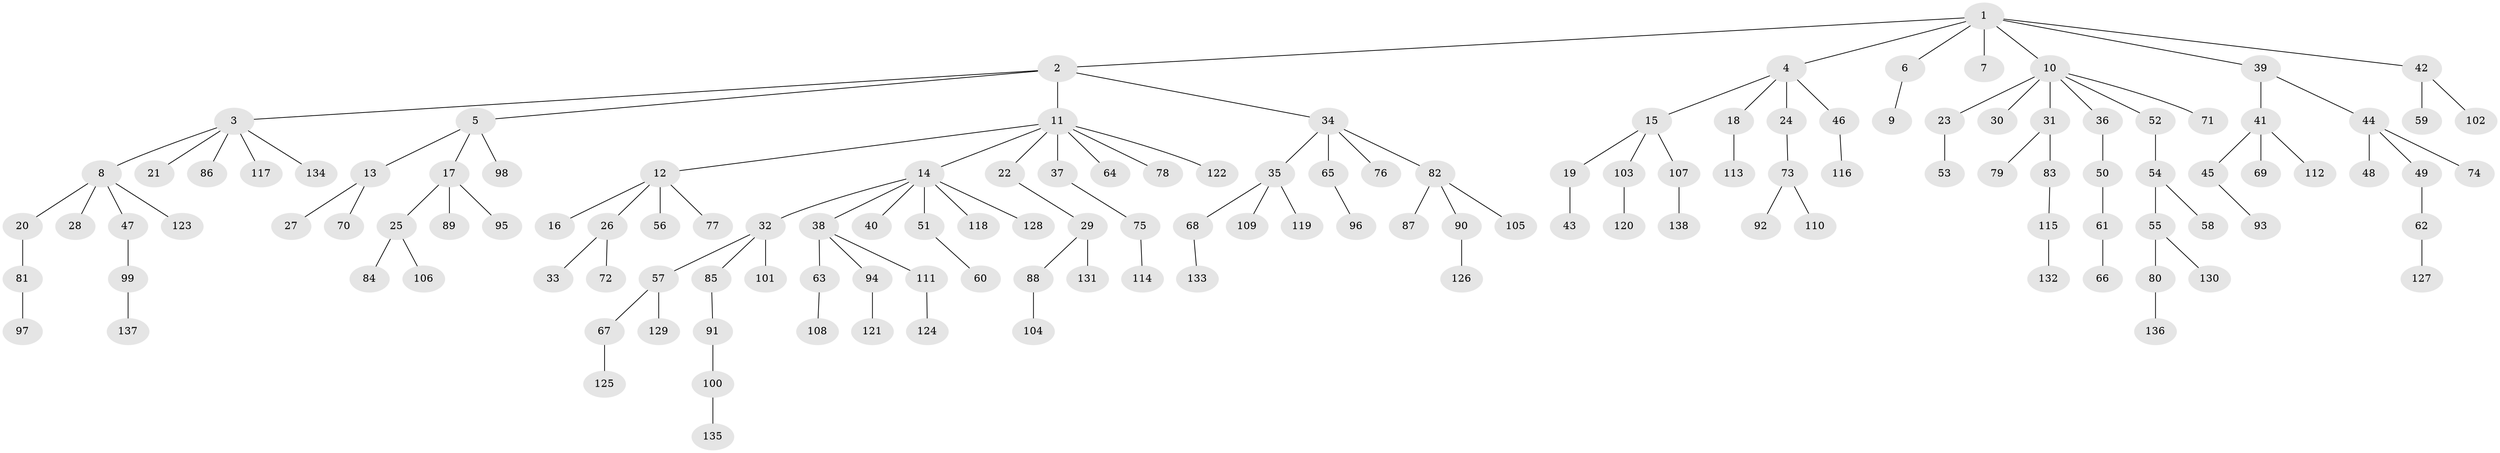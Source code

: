 // Generated by graph-tools (version 1.1) at 2025/11/02/27/25 16:11:27]
// undirected, 138 vertices, 137 edges
graph export_dot {
graph [start="1"]
  node [color=gray90,style=filled];
  1;
  2;
  3;
  4;
  5;
  6;
  7;
  8;
  9;
  10;
  11;
  12;
  13;
  14;
  15;
  16;
  17;
  18;
  19;
  20;
  21;
  22;
  23;
  24;
  25;
  26;
  27;
  28;
  29;
  30;
  31;
  32;
  33;
  34;
  35;
  36;
  37;
  38;
  39;
  40;
  41;
  42;
  43;
  44;
  45;
  46;
  47;
  48;
  49;
  50;
  51;
  52;
  53;
  54;
  55;
  56;
  57;
  58;
  59;
  60;
  61;
  62;
  63;
  64;
  65;
  66;
  67;
  68;
  69;
  70;
  71;
  72;
  73;
  74;
  75;
  76;
  77;
  78;
  79;
  80;
  81;
  82;
  83;
  84;
  85;
  86;
  87;
  88;
  89;
  90;
  91;
  92;
  93;
  94;
  95;
  96;
  97;
  98;
  99;
  100;
  101;
  102;
  103;
  104;
  105;
  106;
  107;
  108;
  109;
  110;
  111;
  112;
  113;
  114;
  115;
  116;
  117;
  118;
  119;
  120;
  121;
  122;
  123;
  124;
  125;
  126;
  127;
  128;
  129;
  130;
  131;
  132;
  133;
  134;
  135;
  136;
  137;
  138;
  1 -- 2;
  1 -- 4;
  1 -- 6;
  1 -- 7;
  1 -- 10;
  1 -- 39;
  1 -- 42;
  2 -- 3;
  2 -- 5;
  2 -- 11;
  2 -- 34;
  3 -- 8;
  3 -- 21;
  3 -- 86;
  3 -- 117;
  3 -- 134;
  4 -- 15;
  4 -- 18;
  4 -- 24;
  4 -- 46;
  5 -- 13;
  5 -- 17;
  5 -- 98;
  6 -- 9;
  8 -- 20;
  8 -- 28;
  8 -- 47;
  8 -- 123;
  10 -- 23;
  10 -- 30;
  10 -- 31;
  10 -- 36;
  10 -- 52;
  10 -- 71;
  11 -- 12;
  11 -- 14;
  11 -- 22;
  11 -- 37;
  11 -- 64;
  11 -- 78;
  11 -- 122;
  12 -- 16;
  12 -- 26;
  12 -- 56;
  12 -- 77;
  13 -- 27;
  13 -- 70;
  14 -- 32;
  14 -- 38;
  14 -- 40;
  14 -- 51;
  14 -- 118;
  14 -- 128;
  15 -- 19;
  15 -- 103;
  15 -- 107;
  17 -- 25;
  17 -- 89;
  17 -- 95;
  18 -- 113;
  19 -- 43;
  20 -- 81;
  22 -- 29;
  23 -- 53;
  24 -- 73;
  25 -- 84;
  25 -- 106;
  26 -- 33;
  26 -- 72;
  29 -- 88;
  29 -- 131;
  31 -- 79;
  31 -- 83;
  32 -- 57;
  32 -- 85;
  32 -- 101;
  34 -- 35;
  34 -- 65;
  34 -- 76;
  34 -- 82;
  35 -- 68;
  35 -- 109;
  35 -- 119;
  36 -- 50;
  37 -- 75;
  38 -- 63;
  38 -- 94;
  38 -- 111;
  39 -- 41;
  39 -- 44;
  41 -- 45;
  41 -- 69;
  41 -- 112;
  42 -- 59;
  42 -- 102;
  44 -- 48;
  44 -- 49;
  44 -- 74;
  45 -- 93;
  46 -- 116;
  47 -- 99;
  49 -- 62;
  50 -- 61;
  51 -- 60;
  52 -- 54;
  54 -- 55;
  54 -- 58;
  55 -- 80;
  55 -- 130;
  57 -- 67;
  57 -- 129;
  61 -- 66;
  62 -- 127;
  63 -- 108;
  65 -- 96;
  67 -- 125;
  68 -- 133;
  73 -- 92;
  73 -- 110;
  75 -- 114;
  80 -- 136;
  81 -- 97;
  82 -- 87;
  82 -- 90;
  82 -- 105;
  83 -- 115;
  85 -- 91;
  88 -- 104;
  90 -- 126;
  91 -- 100;
  94 -- 121;
  99 -- 137;
  100 -- 135;
  103 -- 120;
  107 -- 138;
  111 -- 124;
  115 -- 132;
}
